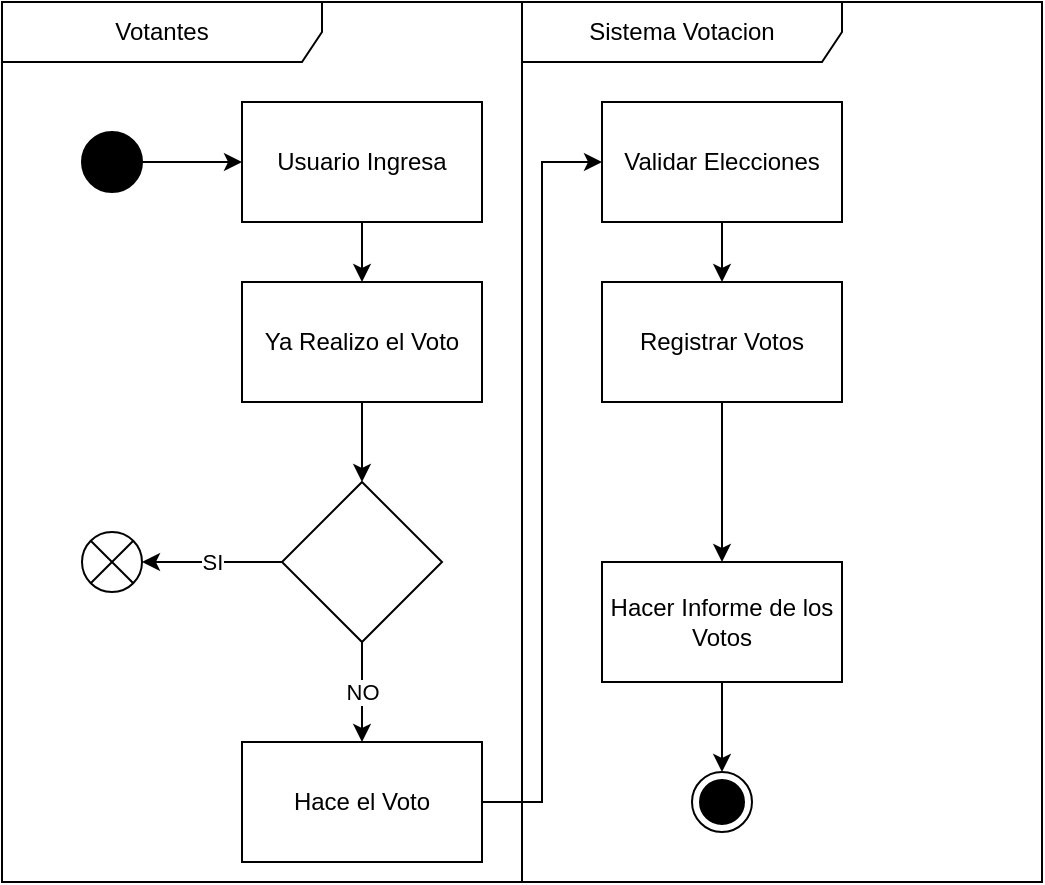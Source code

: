 <mxfile version="21.3.7" type="device">
  <diagram name="Página-1" id="Gpf-qaIa7NJB8zfgSjEI">
    <mxGraphModel dx="880" dy="437" grid="1" gridSize="10" guides="1" tooltips="1" connect="1" arrows="1" fold="1" page="1" pageScale="1" pageWidth="827" pageHeight="1169" math="0" shadow="0">
      <root>
        <mxCell id="0" />
        <mxCell id="1" parent="0" />
        <mxCell id="QGM3a--Py1Pl6MsEmPgr-3" value="" style="edgeStyle=orthogonalEdgeStyle;rounded=0;orthogonalLoop=1;jettySize=auto;html=1;" edge="1" parent="1" source="QGM3a--Py1Pl6MsEmPgr-1" target="QGM3a--Py1Pl6MsEmPgr-2">
          <mxGeometry relative="1" as="geometry" />
        </mxCell>
        <mxCell id="QGM3a--Py1Pl6MsEmPgr-1" value="Usuario Ingresa" style="rounded=0;whiteSpace=wrap;html=1;" vertex="1" parent="1">
          <mxGeometry x="350" y="200" width="120" height="60" as="geometry" />
        </mxCell>
        <mxCell id="QGM3a--Py1Pl6MsEmPgr-5" value="" style="edgeStyle=orthogonalEdgeStyle;rounded=0;orthogonalLoop=1;jettySize=auto;html=1;" edge="1" parent="1" source="QGM3a--Py1Pl6MsEmPgr-2" target="QGM3a--Py1Pl6MsEmPgr-4">
          <mxGeometry relative="1" as="geometry" />
        </mxCell>
        <mxCell id="QGM3a--Py1Pl6MsEmPgr-2" value="Ya Realizo el Voto" style="whiteSpace=wrap;html=1;rounded=0;" vertex="1" parent="1">
          <mxGeometry x="350" y="290" width="120" height="60" as="geometry" />
        </mxCell>
        <mxCell id="QGM3a--Py1Pl6MsEmPgr-8" value="SI" style="edgeStyle=orthogonalEdgeStyle;rounded=0;orthogonalLoop=1;jettySize=auto;html=1;" edge="1" parent="1" source="QGM3a--Py1Pl6MsEmPgr-4" target="QGM3a--Py1Pl6MsEmPgr-6">
          <mxGeometry relative="1" as="geometry" />
        </mxCell>
        <mxCell id="QGM3a--Py1Pl6MsEmPgr-10" value="NO" style="edgeStyle=orthogonalEdgeStyle;rounded=0;orthogonalLoop=1;jettySize=auto;html=1;" edge="1" parent="1" source="QGM3a--Py1Pl6MsEmPgr-4" target="QGM3a--Py1Pl6MsEmPgr-9">
          <mxGeometry relative="1" as="geometry" />
        </mxCell>
        <mxCell id="QGM3a--Py1Pl6MsEmPgr-4" value="" style="rhombus;whiteSpace=wrap;html=1;" vertex="1" parent="1">
          <mxGeometry x="370" y="390" width="80" height="80" as="geometry" />
        </mxCell>
        <mxCell id="QGM3a--Py1Pl6MsEmPgr-6" value="" style="shape=sumEllipse;perimeter=ellipsePerimeter;html=1;backgroundOutline=1;" vertex="1" parent="1">
          <mxGeometry x="270" y="415" width="30" height="30" as="geometry" />
        </mxCell>
        <mxCell id="QGM3a--Py1Pl6MsEmPgr-19" style="edgeStyle=orthogonalEdgeStyle;rounded=0;orthogonalLoop=1;jettySize=auto;html=1;entryX=0;entryY=0.5;entryDx=0;entryDy=0;" edge="1" parent="1" source="QGM3a--Py1Pl6MsEmPgr-9" target="QGM3a--Py1Pl6MsEmPgr-12">
          <mxGeometry relative="1" as="geometry" />
        </mxCell>
        <mxCell id="QGM3a--Py1Pl6MsEmPgr-9" value="Hace el Voto" style="whiteSpace=wrap;html=1;" vertex="1" parent="1">
          <mxGeometry x="350" y="520" width="120" height="60" as="geometry" />
        </mxCell>
        <mxCell id="QGM3a--Py1Pl6MsEmPgr-14" value="" style="edgeStyle=orthogonalEdgeStyle;rounded=0;orthogonalLoop=1;jettySize=auto;html=1;" edge="1" parent="1" source="QGM3a--Py1Pl6MsEmPgr-12" target="QGM3a--Py1Pl6MsEmPgr-13">
          <mxGeometry relative="1" as="geometry" />
        </mxCell>
        <mxCell id="QGM3a--Py1Pl6MsEmPgr-12" value="Validar Elecciones" style="rounded=0;whiteSpace=wrap;html=1;" vertex="1" parent="1">
          <mxGeometry x="530" y="200" width="120" height="60" as="geometry" />
        </mxCell>
        <mxCell id="QGM3a--Py1Pl6MsEmPgr-16" value="" style="edgeStyle=orthogonalEdgeStyle;rounded=0;orthogonalLoop=1;jettySize=auto;html=1;" edge="1" parent="1" source="QGM3a--Py1Pl6MsEmPgr-13" target="QGM3a--Py1Pl6MsEmPgr-15">
          <mxGeometry relative="1" as="geometry" />
        </mxCell>
        <mxCell id="QGM3a--Py1Pl6MsEmPgr-13" value="Registrar Votos" style="whiteSpace=wrap;html=1;rounded=0;" vertex="1" parent="1">
          <mxGeometry x="530" y="290" width="120" height="60" as="geometry" />
        </mxCell>
        <mxCell id="QGM3a--Py1Pl6MsEmPgr-18" value="" style="edgeStyle=orthogonalEdgeStyle;rounded=0;orthogonalLoop=1;jettySize=auto;html=1;" edge="1" parent="1" source="QGM3a--Py1Pl6MsEmPgr-15" target="QGM3a--Py1Pl6MsEmPgr-17">
          <mxGeometry relative="1" as="geometry" />
        </mxCell>
        <mxCell id="QGM3a--Py1Pl6MsEmPgr-15" value="Hacer Informe de los Votos" style="whiteSpace=wrap;html=1;rounded=0;" vertex="1" parent="1">
          <mxGeometry x="530" y="430" width="120" height="60" as="geometry" />
        </mxCell>
        <mxCell id="QGM3a--Py1Pl6MsEmPgr-17" value="" style="ellipse;html=1;shape=endState;fillColor=strokeColor;" vertex="1" parent="1">
          <mxGeometry x="575" y="535" width="30" height="30" as="geometry" />
        </mxCell>
        <mxCell id="QGM3a--Py1Pl6MsEmPgr-21" value="" style="edgeStyle=orthogonalEdgeStyle;rounded=0;orthogonalLoop=1;jettySize=auto;html=1;" edge="1" parent="1" source="QGM3a--Py1Pl6MsEmPgr-20" target="QGM3a--Py1Pl6MsEmPgr-1">
          <mxGeometry relative="1" as="geometry" />
        </mxCell>
        <mxCell id="QGM3a--Py1Pl6MsEmPgr-22" value="Votantes" style="shape=umlFrame;whiteSpace=wrap;html=1;pointerEvents=0;recursiveResize=0;container=1;collapsible=0;width=160;" vertex="1" parent="1">
          <mxGeometry x="230" y="150" width="260" height="440" as="geometry" />
        </mxCell>
        <mxCell id="QGM3a--Py1Pl6MsEmPgr-20" value="" style="ellipse;fillColor=strokeColor;html=1;" vertex="1" parent="QGM3a--Py1Pl6MsEmPgr-22">
          <mxGeometry x="40" y="65" width="30" height="30" as="geometry" />
        </mxCell>
        <mxCell id="QGM3a--Py1Pl6MsEmPgr-23" value="Sistema Votacion" style="shape=umlFrame;whiteSpace=wrap;html=1;pointerEvents=0;recursiveResize=0;container=1;collapsible=0;width=160;" vertex="1" parent="1">
          <mxGeometry x="490" y="150" width="260" height="440" as="geometry" />
        </mxCell>
      </root>
    </mxGraphModel>
  </diagram>
</mxfile>
